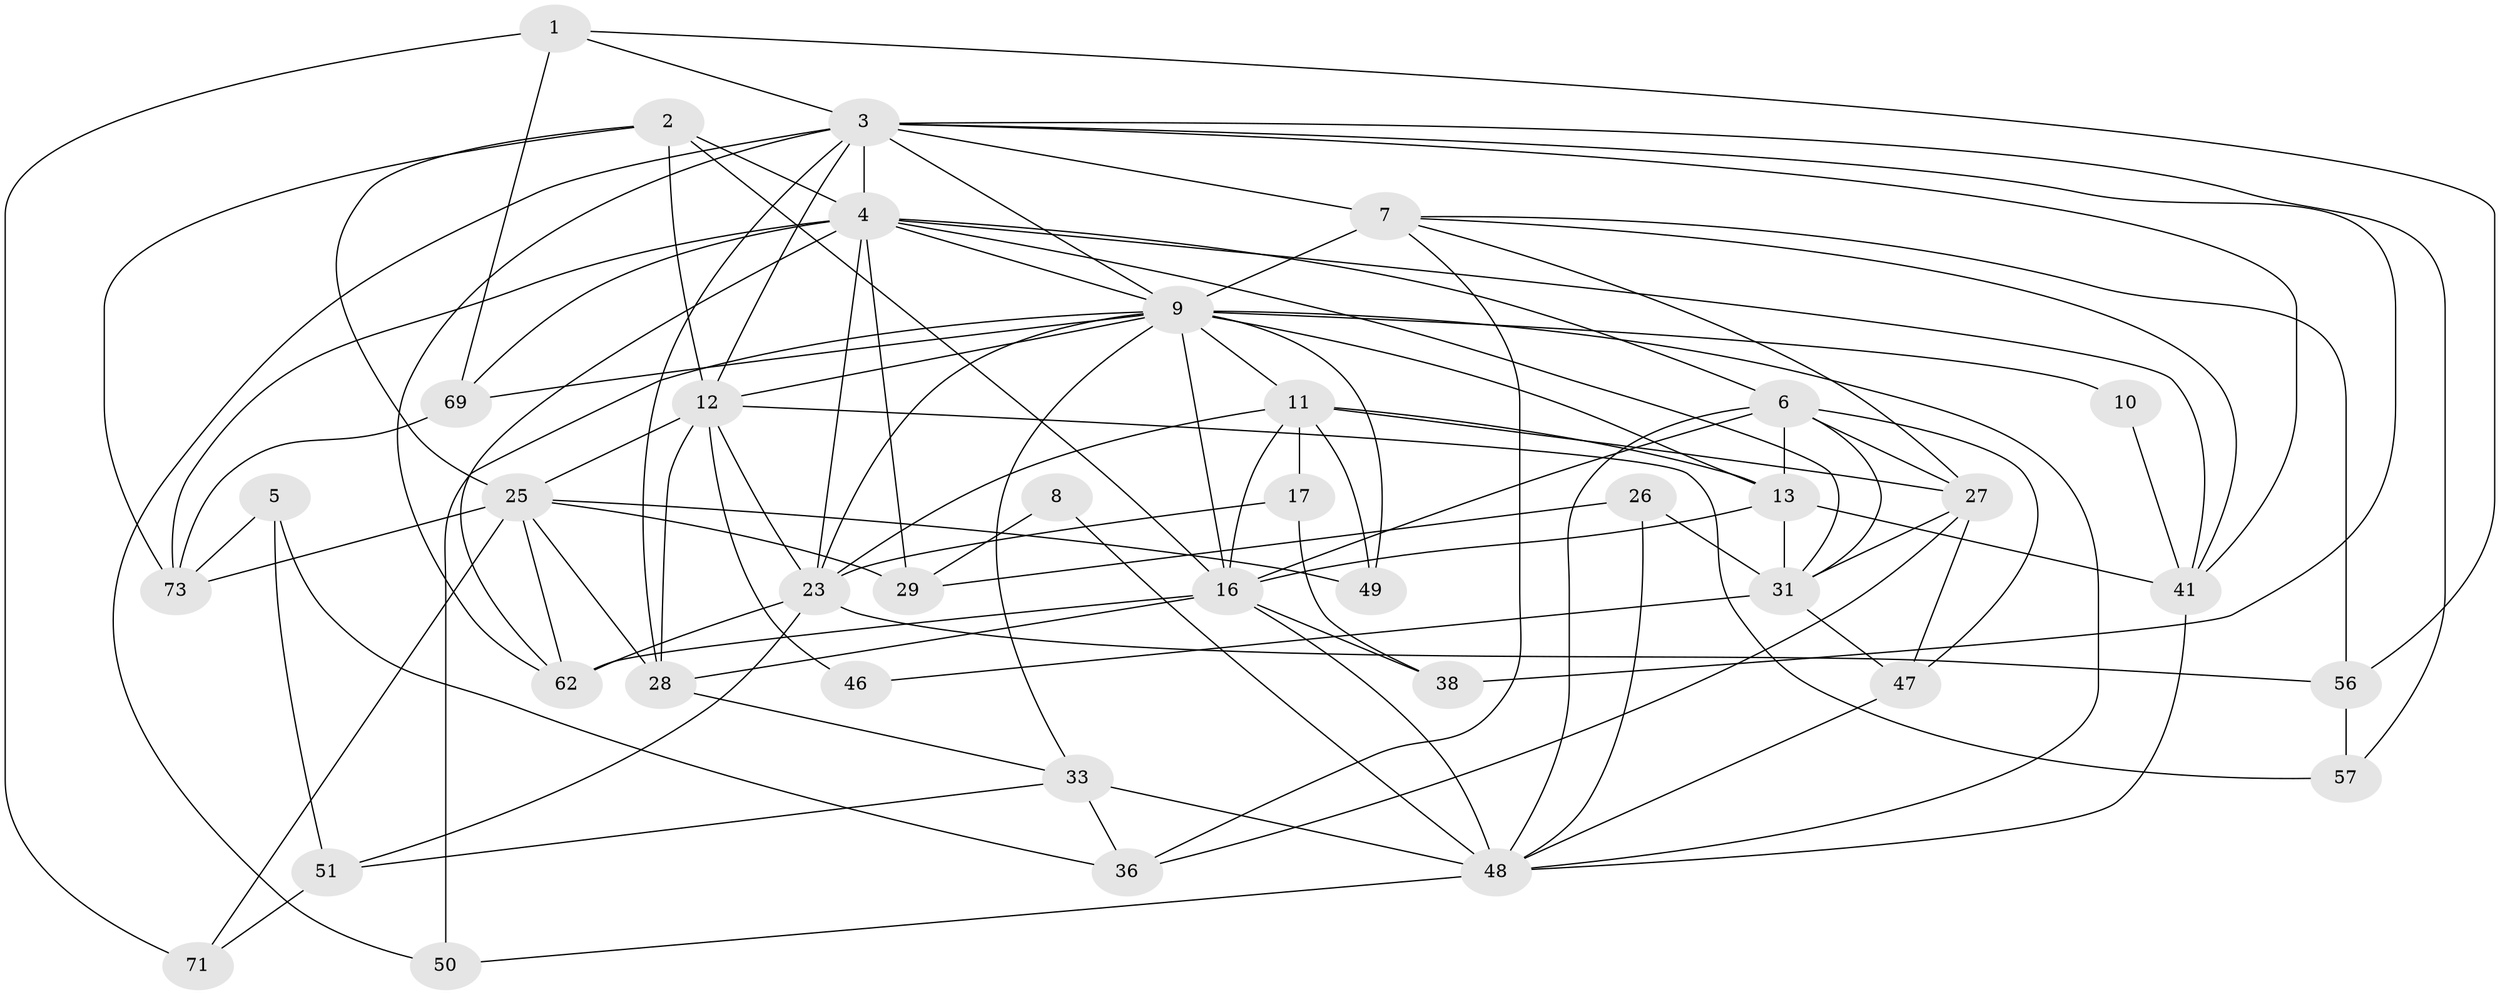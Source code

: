 // original degree distribution, {4: 0.36363636363636365, 3: 0.19480519480519481, 5: 0.18181818181818182, 7: 0.03896103896103896, 2: 0.14285714285714285, 6: 0.06493506493506493, 8: 0.012987012987012988}
// Generated by graph-tools (version 1.1) at 2025/19/03/04/25 18:19:01]
// undirected, 38 vertices, 103 edges
graph export_dot {
graph [start="1"]
  node [color=gray90,style=filled];
  1;
  2 [super="+24+66"];
  3 [super="+39+19+18"];
  4 [super="+21+35+42"];
  5 [super="+76"];
  6 [super="+67"];
  7 [super="+44"];
  8;
  9 [super="+30+54"];
  10;
  11 [super="+14+20"];
  12 [super="+68"];
  13 [super="+15"];
  16 [super="+52+70"];
  17 [super="+22"];
  23 [super="+63"];
  25 [super="+40+60"];
  26;
  27 [super="+32"];
  28 [super="+43"];
  29 [super="+55"];
  31 [super="+77+58"];
  33 [super="+34"];
  36 [super="+59"];
  38;
  41 [super="+61"];
  46;
  47 [super="+65"];
  48 [super="+72"];
  49;
  50;
  51;
  56;
  57;
  62;
  69;
  71;
  73;
  1 -- 56;
  1 -- 69;
  1 -- 71;
  1 -- 3;
  2 -- 73;
  2 -- 16;
  2 -- 25;
  2 -- 12;
  2 -- 4 [weight=2];
  3 -- 50;
  3 -- 38;
  3 -- 7;
  3 -- 9;
  3 -- 12;
  3 -- 62;
  3 -- 57;
  3 -- 28;
  3 -- 41;
  3 -- 4;
  4 -- 73;
  4 -- 29;
  4 -- 31;
  4 -- 41;
  4 -- 69;
  4 -- 62;
  4 -- 23;
  4 -- 9;
  4 -- 6;
  5 -- 51;
  5 -- 73;
  5 -- 36;
  6 -- 16;
  6 -- 13;
  6 -- 47;
  6 -- 48;
  6 -- 27;
  6 -- 31;
  7 -- 56;
  7 -- 36;
  7 -- 9 [weight=3];
  7 -- 41;
  7 -- 27;
  8 -- 29;
  8 -- 48;
  9 -- 33;
  9 -- 10;
  9 -- 12;
  9 -- 13;
  9 -- 16 [weight=2];
  9 -- 48;
  9 -- 49;
  9 -- 50;
  9 -- 23;
  9 -- 69;
  9 -- 11;
  10 -- 41;
  11 -- 13;
  11 -- 17;
  11 -- 27;
  11 -- 16;
  11 -- 49;
  11 -- 23;
  12 -- 46;
  12 -- 28;
  12 -- 57;
  12 -- 25;
  12 -- 23;
  13 -- 16;
  13 -- 31;
  13 -- 41;
  16 -- 62;
  16 -- 38;
  16 -- 28;
  16 -- 48;
  17 -- 38 [weight=2];
  17 -- 23;
  23 -- 62;
  23 -- 56;
  23 -- 51;
  25 -- 49 [weight=3];
  25 -- 71;
  25 -- 28;
  25 -- 73;
  25 -- 62;
  25 -- 29;
  26 -- 48;
  26 -- 31;
  26 -- 29;
  27 -- 31;
  27 -- 36;
  27 -- 47;
  28 -- 33;
  31 -- 46;
  31 -- 47;
  33 -- 36;
  33 -- 48 [weight=2];
  33 -- 51;
  41 -- 48;
  47 -- 48;
  48 -- 50;
  51 -- 71;
  56 -- 57;
  69 -- 73;
}
